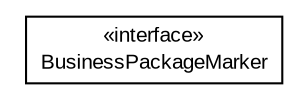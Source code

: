#!/usr/local/bin/dot
#
# Class diagram 
# Generated by UMLGraph version R5_6 (http://www.umlgraph.org/)
#

digraph G {
	edge [fontname="arial",fontsize=10,labelfontname="arial",labelfontsize=10];
	node [fontname="arial",fontsize=10,shape=plaintext];
	nodesep=0.25;
	ranksep=0.5;
	// br.gov.to.sefaz.arr.parametros.business.BusinessPackageMarker
	c149249 [label=<<table title="br.gov.to.sefaz.arr.parametros.business.BusinessPackageMarker" border="0" cellborder="1" cellspacing="0" cellpadding="2" port="p" href="./BusinessPackageMarker.html">
		<tr><td><table border="0" cellspacing="0" cellpadding="1">
<tr><td align="center" balign="center"> &#171;interface&#187; </td></tr>
<tr><td align="center" balign="center"> BusinessPackageMarker </td></tr>
		</table></td></tr>
		</table>>, URL="./BusinessPackageMarker.html", fontname="arial", fontcolor="black", fontsize=10.0];
}

